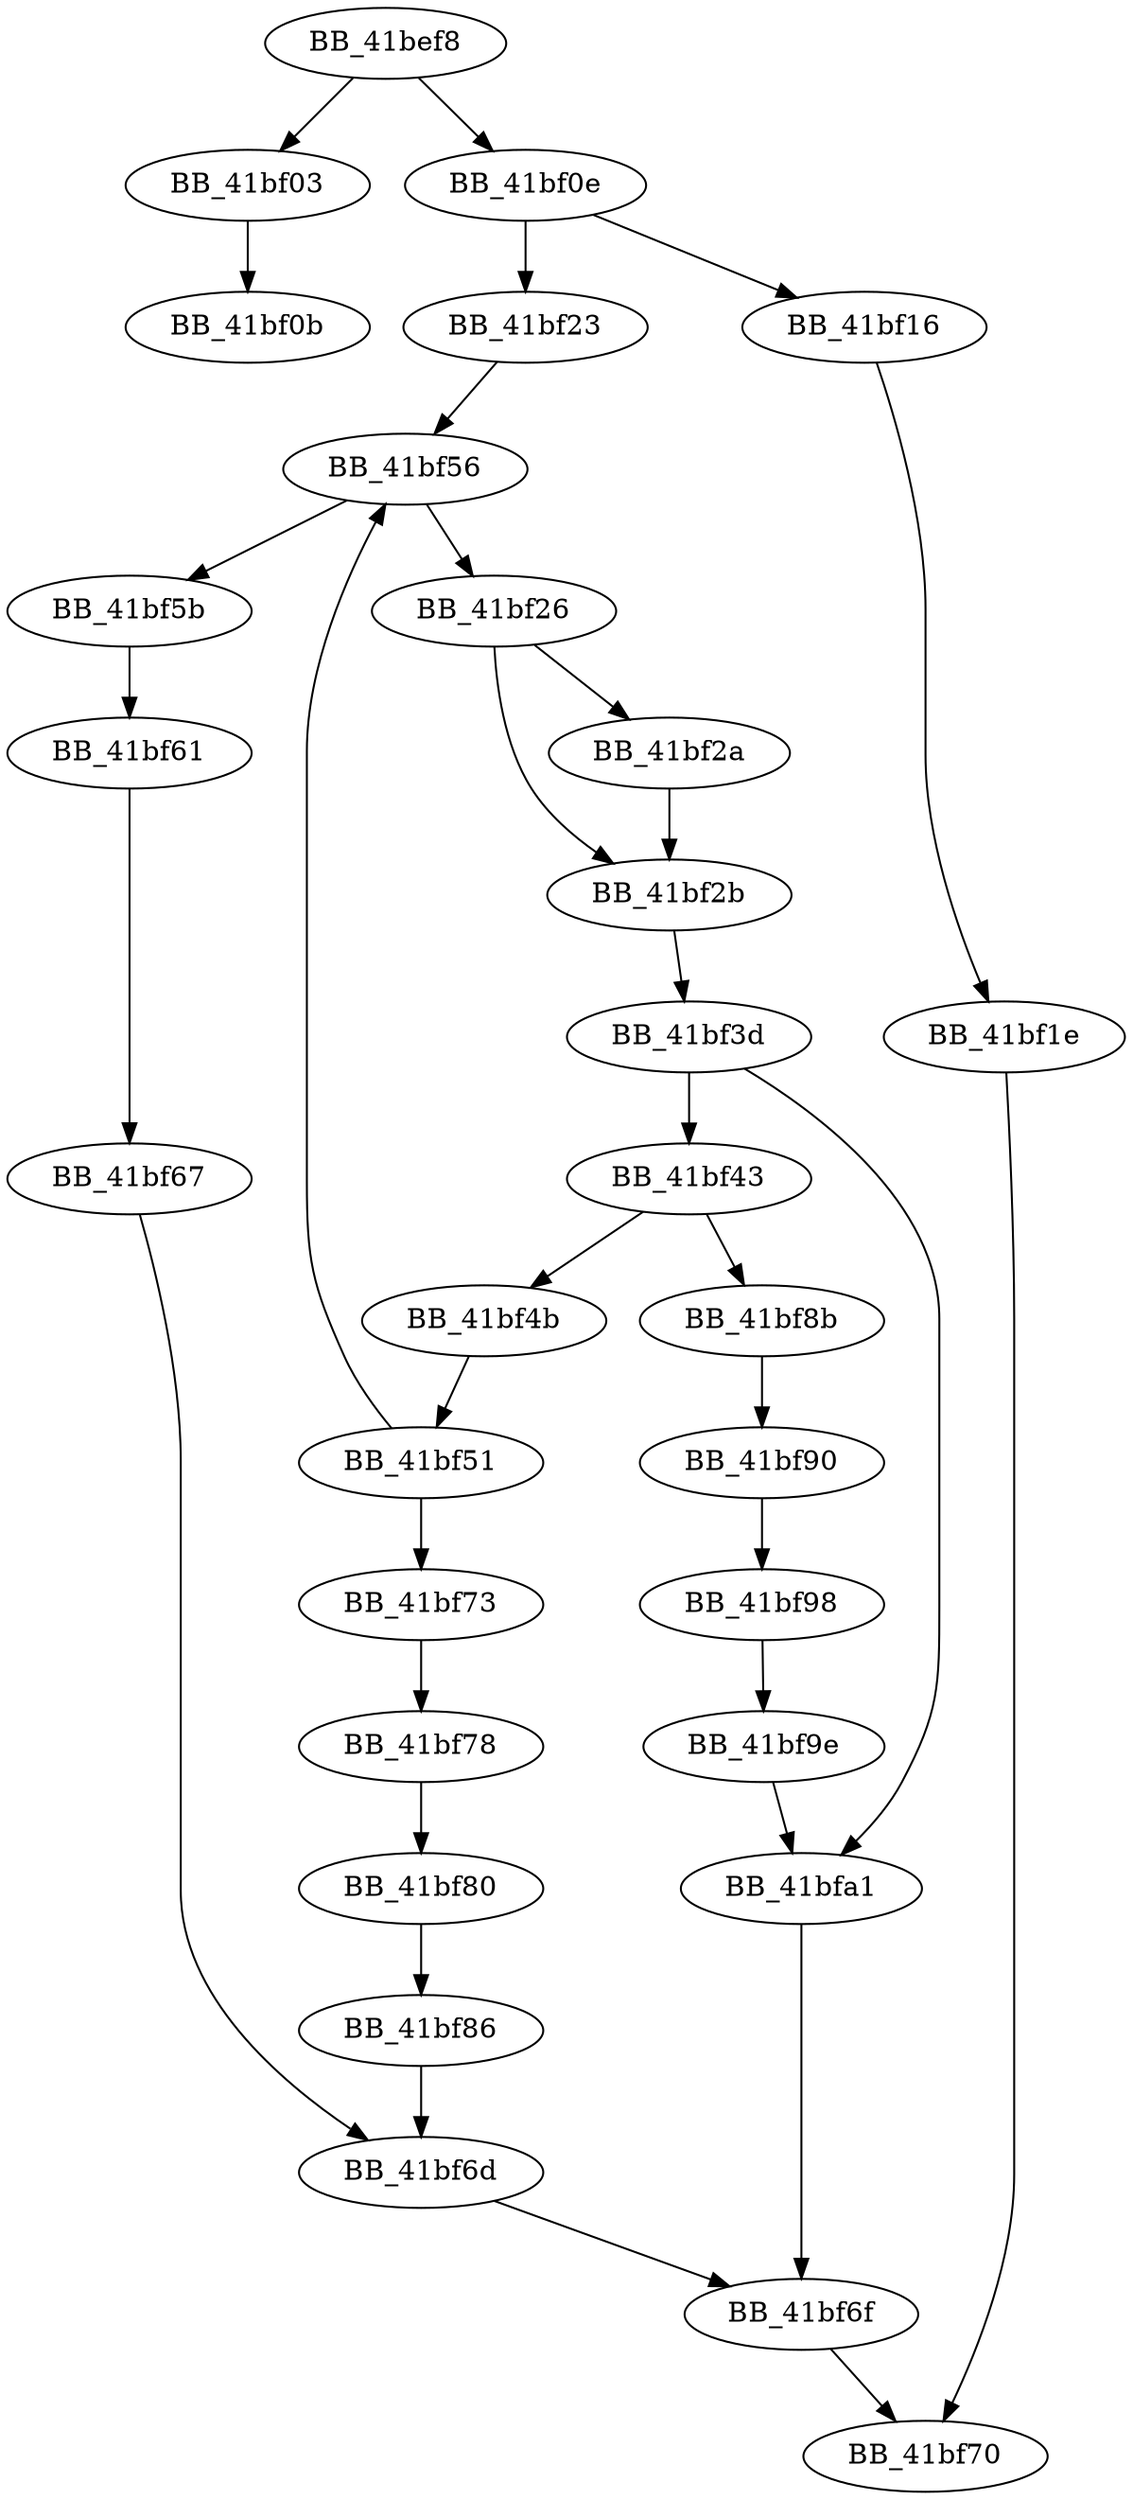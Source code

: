 DiGraph _realloc{
BB_41bef8->BB_41bf03
BB_41bef8->BB_41bf0e
BB_41bf03->BB_41bf0b
BB_41bf0e->BB_41bf16
BB_41bf0e->BB_41bf23
BB_41bf16->BB_41bf1e
BB_41bf1e->BB_41bf70
BB_41bf23->BB_41bf56
BB_41bf26->BB_41bf2a
BB_41bf26->BB_41bf2b
BB_41bf2a->BB_41bf2b
BB_41bf2b->BB_41bf3d
BB_41bf3d->BB_41bf43
BB_41bf3d->BB_41bfa1
BB_41bf43->BB_41bf4b
BB_41bf43->BB_41bf8b
BB_41bf4b->BB_41bf51
BB_41bf51->BB_41bf56
BB_41bf51->BB_41bf73
BB_41bf56->BB_41bf26
BB_41bf56->BB_41bf5b
BB_41bf5b->BB_41bf61
BB_41bf61->BB_41bf67
BB_41bf67->BB_41bf6d
BB_41bf6d->BB_41bf6f
BB_41bf6f->BB_41bf70
BB_41bf73->BB_41bf78
BB_41bf78->BB_41bf80
BB_41bf80->BB_41bf86
BB_41bf86->BB_41bf6d
BB_41bf8b->BB_41bf90
BB_41bf90->BB_41bf98
BB_41bf98->BB_41bf9e
BB_41bf9e->BB_41bfa1
BB_41bfa1->BB_41bf6f
}
